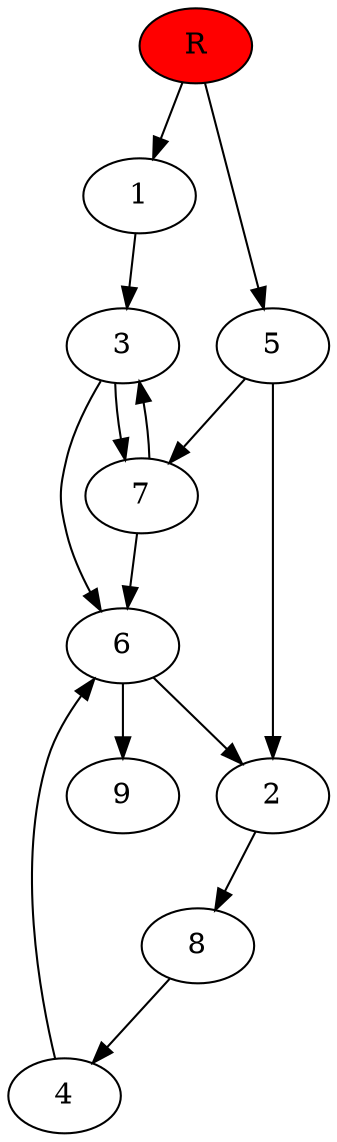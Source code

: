 digraph prb1969 {
	1
	2
	3
	4
	5
	6
	7
	8
	R [fillcolor="#ff0000" style=filled]
	1 -> 3
	2 -> 8
	3 -> 6
	3 -> 7
	4 -> 6
	5 -> 2
	5 -> 7
	6 -> 2
	6 -> 9
	7 -> 3
	7 -> 6
	8 -> 4
	R -> 1
	R -> 5
}
